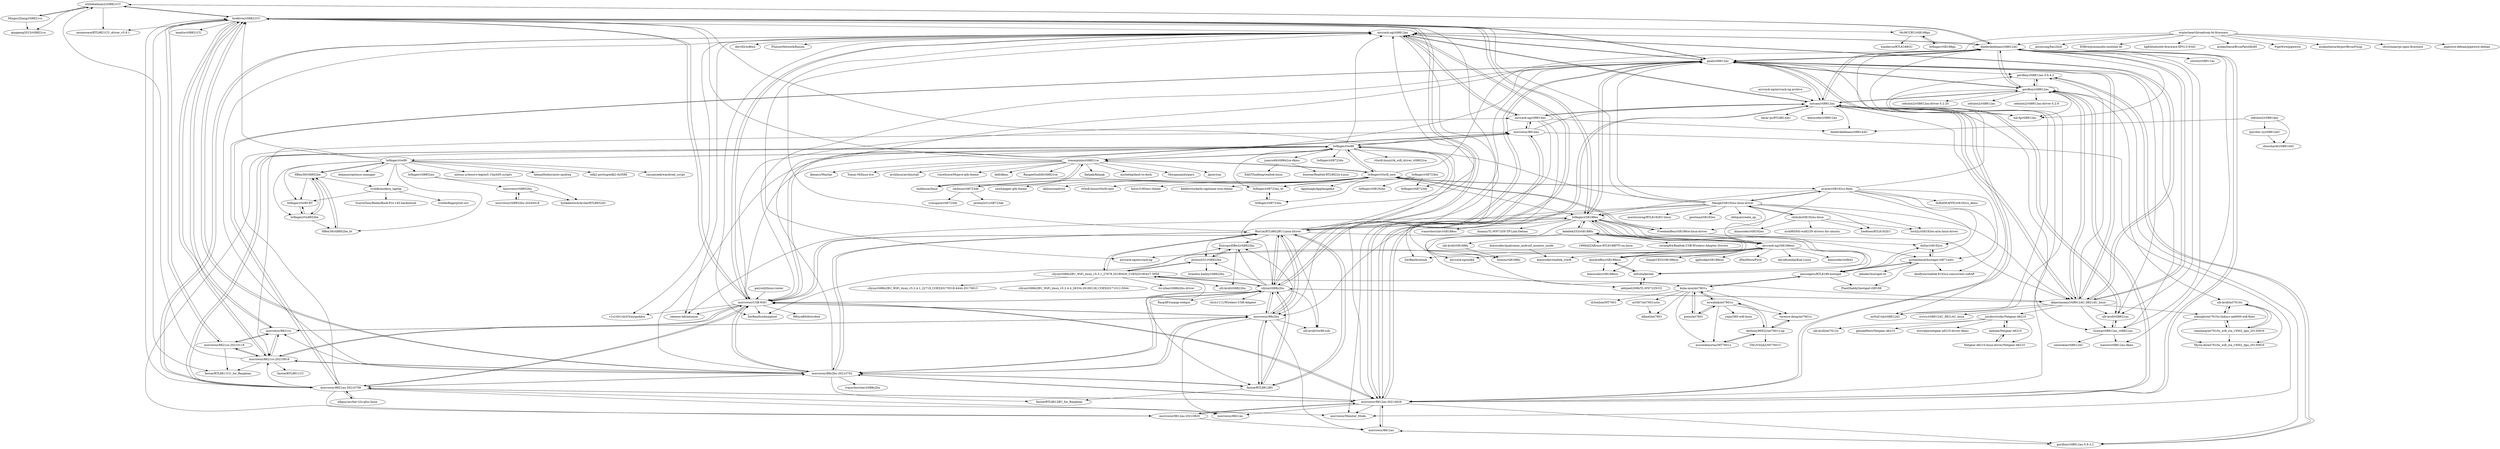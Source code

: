 digraph G {
"whitebatman2/rtl8821CU" -> "MingxuZhang/rtl8821cu"
"whitebatman2/rtl8821CU" -> "brektrou/rtl8821CU"
"whitebatman2/rtl8821CU" -> "axiomware/RTL8821CU_driver_v5.8.1"
"whitebatman2/rtl8821CU" -> "qinggeng2015/rtl8821cu"
"whitebatman2/rtl8821CU" -> "diederikdehaas/rtl8812AU"
"endlessm/linux" -> "tomaspinho/rtl8821ce"
"aircrack-ng/rtl8812au" -> "gnab/rtl8812au"
"aircrack-ng/rtl8812au" -> "aircrack-ng/rtl8814au"
"aircrack-ng/rtl8812au" -> "astsam/rtl8812au"
"aircrack-ng/rtl8812au" -> "morrownr/8821au-20210708"
"aircrack-ng/rtl8812au" -> "abperiasamy/rtl8812AU_8821AU_linux"
"aircrack-ng/rtl8812au" -> "aircrack-ng/aircrack-ng" ["e"=1]
"aircrack-ng/rtl8812au" -> "ZerBea/hcxtools" ["e"=1]
"aircrack-ng/rtl8812au" -> "v1s1t0r1sh3r3/airgeddon" ["e"=1]
"aircrack-ng/rtl8812au" -> "morrownr/8812au-20210629"
"aircrack-ng/rtl8812au" -> "morrownr/USB-WiFi"
"aircrack-ng/rtl8812au" -> "diederikdehaas/rtl8812AU"
"aircrack-ng/rtl8812au" -> "seemoo-lab/nexmon" ["e"=1]
"aircrack-ng/rtl8812au" -> "ZerBea/hcxdumptool" ["e"=1]
"aircrack-ng/rtl8812au" -> "derv82/wifite2" ["e"=1]
"aircrack-ng/rtl8812au" -> "FluxionNetwork/fluxion" ["e"=1]
"kelebek333/rtl8188fu" -> "1999AZZAR/use-RTL8188FTV-on-linux"
"kelebek333/rtl8188fu" -> "ulli-kroll/rtl8188fu"
"kelebek333/rtl8188fu" -> "corneal64/Realtek-USB-Wireless-Adapter-Drivers"
"kelebek333/rtl8188fu" -> "lwfinger/rtl8188eu"
"kelebek333/rtl8188fu" -> "aircrack-ng/rtl8188eus"
"kelebek333/rtl8188fu" -> "lutmm/rtl8188fu"
"aircrack-ng/rtl8188eus" -> "lwfinger/rtl8188eu"
"aircrack-ng/rtl8188eus" -> "quickreflex/rtl8188eus"
"aircrack-ng/rtl8188eus" -> "SimplyCEO/rtl8188eus"
"aircrack-ng/rtl8188eus" -> "kimocoder/rtl8188eus"
"aircrack-ng/rtl8188eus" -> "gglluukk/rtl8188eus"
"aircrack-ng/rtl8188eus" -> "aircrack-ng/mdk4" ["e"=1]
"aircrack-ng/rtl8188eus" -> "mfruba/kernel"
"aircrack-ng/rtl8188eus" -> "ZerBea/hcxdumptool" ["e"=1]
"aircrack-ng/rtl8188eus" -> "ZerBea/hcxtools" ["e"=1]
"aircrack-ng/rtl8188eus" -> "JPaulMora/Pyrit" ["e"=1]
"aircrack-ng/rtl8188eus" -> "davidbombal/Kali-Linux" ["e"=1]
"aircrack-ng/rtl8188eus" -> "kimocoder/realtek_rtwifi"
"aircrack-ng/rtl8188eus" -> "kimocoder/wifite2" ["e"=1]
"aircrack-ng/rtl8188eus" -> "aircrack-ng/aircrack-ng" ["e"=1]
"aircrack-ng/rtl8188eus" -> "kelebek333/rtl8188fu"
"tomaspinho/rtl8821ce" -> "endlessm/linux"
"tomaspinho/rtl8821ce" -> "lwfinger/rtw88"
"tomaspinho/rtl8821ce" -> "lwfinger/rtlwifi_new"
"tomaspinho/rtl8821ce" -> "dell/dkms" ["e"=1]
"tomaspinho/rtl8821ce" -> "RangeeGmbH/rtl8821ce"
"tomaspinho/rtl8821ce" -> "flatpak/flatpak" ["e"=1]
"tomaspinho/rtl8821ce" -> "micheleg/dash-to-dock" ["e"=1]
"tomaspinho/rtl8821ce" -> "Morganamilo/paru" ["e"=1]
"tomaspinho/rtl8821ce" -> "Jguer/yay" ["e"=1]
"tomaspinho/rtl8821ce" -> "Alexays/Waybar" ["e"=1]
"tomaspinho/rtl8821ce" -> "gnab/rtl8812au"
"tomaspinho/rtl8821ce" -> "Tomas-M/linux-live" ["e"=1]
"tomaspinho/rtl8821ce" -> "archlinux/archinstall" ["e"=1]
"tomaspinho/rtl8821ce" -> "vinceliuice/Mojave-gtk-theme" ["e"=1]
"tomaspinho/rtl8821ce" -> "brektrou/rtl8821CU"
"brektrou/rtl8821CU" -> "morrownr/8821cu-20210916"
"brektrou/rtl8821CU" -> "whitebatman2/rtl8821CU"
"brektrou/rtl8821CU" -> "morrownr/8821cu"
"brektrou/rtl8821CU" -> "morrownr/8821cu-20210118"
"brektrou/rtl8821CU" -> "cilynx/rtl88x2bu"
"brektrou/rtl8821CU" -> "axiomware/RTL8821CU_driver_v5.8.1"
"brektrou/rtl8821CU" -> "morrownr/USB-WiFi"
"brektrou/rtl8821CU" -> "gnab/rtl8812au"
"brektrou/rtl8821CU" -> "McMCCRU/rtl8188gu"
"brektrou/rtl8821CU" -> "fastoe/RTL8811CU_for_Raspbian"
"brektrou/rtl8821CU" -> "morrownr/88x2bu-20210702"
"brektrou/rtl8821CU" -> "morrownr/88x2bu"
"brektrou/rtl8821CU" -> "maxhw/rtl8821CU"
"brektrou/rtl8821CU" -> "aircrack-ng/rtl8812au"
"brektrou/rtl8821CU" -> "lwfinger/rtl8188eu"
"gnab/rtl8812au" -> "abperiasamy/rtl8812AU_8821AU_linux"
"gnab/rtl8812au" -> "diederikdehaas/rtl8812AU"
"gnab/rtl8812au" -> "gordboy/rtl8812au"
"gnab/rtl8812au" -> "aircrack-ng/rtl8812au"
"gnab/rtl8812au" -> "astsam/rtl8812au"
"gnab/rtl8812au" -> "morrownr/8812au-20210629"
"gnab/rtl8812au" -> "Grawp/rtl8812au_rtl8821au"
"gnab/rtl8812au" -> "ulli-kroll/rtl8821au"
"gnab/rtl8812au" -> "brektrou/rtl8821CU"
"gnab/rtl8812au" -> "gordboy/rtl8812au-5.6.4.2"
"gnab/rtl8812au" -> "morrownr/8821au-20210708"
"gnab/rtl8812au" -> "lwfinger/rtl8188eu"
"gnab/rtl8812au" -> "mk-fg/rtl8812au"
"gnab/rtl8812au" -> "morrownr/USB-WiFi"
"gnab/rtl8812au" -> "cilynx/rtl88x2bu"
"RinCat/RTL88x2BU-Linux-Driver" -> "cilynx/rtl88x2bu"
"RinCat/RTL88x2BU-Linux-Driver" -> "morrownr/88x2bu-20210702"
"RinCat/RTL88x2BU-Linux-Driver" -> "morrownr/88x2bu"
"RinCat/RTL88x2BU-Linux-Driver" -> "fastoe/RTL8812BU"
"RinCat/RTL88x2BU-Linux-Driver" -> "cilynx/rtl88x2BU_WiFi_linux_v5.3.1_27678.20180430_COEX20180427-5959"
"RinCat/RTL88x2BU-Linux-Driver" -> "jeremyb31/rtl8822bu"
"RinCat/RTL88x2BU-Linux-Driver" -> "EntropicEffect/rtl8822bu"
"RinCat/RTL88x2BU-Linux-Driver" -> "morrownr/USB-WiFi"
"RinCat/RTL88x2BU-Linux-Driver" -> "ulli-kroll/rtw88-usb"
"RinCat/RTL88x2BU-Linux-Driver" -> "gnab/rtl8812au"
"RinCat/RTL88x2BU-Linux-Driver" -> "aircrack-ng/rtl8812au"
"RinCat/RTL88x2BU-Linux-Driver" -> "lwfinger/rtl8188eu"
"RinCat/RTL88x2BU-Linux-Driver" -> "abperiasamy/rtl8812AU_8821AU_linux"
"RinCat/RTL88x2BU-Linux-Driver" -> "brektrou/rtl8821CU"
"RinCat/RTL88x2BU-Linux-Driver" -> "lwfinger/rtw88"
"garywill/linux-router" -> "morrownr/USB-WiFi" ["e"=1]
"gordboy/rtl8812au" -> "diederikdehaas/rtl8812AU"
"gordboy/rtl8812au" -> "gordboy/rtl8812au-5.6.4.2"
"gordboy/rtl8812au" -> "mk-fg/rtl8812au"
"gordboy/rtl8812au" -> "gordboy/rtl8812au-5.9.3.2"
"gordboy/rtl8812au" -> "astsam/rtl8812au"
"gordboy/rtl8812au" -> "zebulon2/rtl8812au-driver-5.2.20"
"gordboy/rtl8812au" -> "abperiasamy/rtl8812AU_8821AU_linux"
"gordboy/rtl8812au" -> "gnab/rtl8812au"
"gordboy/rtl8812au" -> "xxNull-lsk/rtl8812AU"
"gordboy/rtl8812au" -> "gordboy/rtl8812au"
"gordboy/rtl8812au" -> "morrownr/8812au-20210629"
"gordboy/rtl8812au" -> "zebulon2/rtl8812au"
"gordboy/rtl8812au" -> "zebulon2/rtl8812au-driver-5.2.9"
"gordboy/rtl8812au" -> "ulli-kroll/mt7610u"
"FreedomBen/rtl8188ce-linux-driver" -> "dz0ny/rt8192cu"
"FreedomBen/rtl8188ce-linux-driver" -> "lwfinger/rtlwifi_new"
"clnhub/rtl8192eu-linux" -> "Mange/rtl8192eu-linux-driver"
"clnhub/rtl8192eu-linux" -> "ZeeRooo/RTL8192EU"
"clnhub/rtl8192eu-linux" -> "nick9859/tl-wn823N-drivers-for-ubuntu"
"clnhub/rtl8192eu-linux" -> "kimocoder/rtl8192eu"
"clnhub/rtl8192eu-linux" -> "lord2y/rtl8192eu-arm-linux-driver"
"abperiasamy/rtl8812AU_8821AU_linux" -> "gnab/rtl8812au"
"abperiasamy/rtl8812AU_8821AU_linux" -> "diederikdehaas/rtl8812AU"
"abperiasamy/rtl8812AU_8821AU_linux" -> "gordboy/rtl8812au"
"abperiasamy/rtl8812AU_8821AU_linux" -> "astsam/rtl8812au"
"abperiasamy/rtl8812AU_8821AU_linux" -> "Grawp/rtl8812au_rtl8821au"
"abperiasamy/rtl8812AU_8821AU_linux" -> "ulli-kroll/rtl8821au"
"abperiasamy/rtl8812AU_8821AU_linux" -> "aircrack-ng/rtl8812au"
"abperiasamy/rtl8812AU_8821AU_linux" -> "jurobystricky/Netgear-A6210"
"abperiasamy/rtl8812AU_8821AU_linux" -> "scrivy/rtl8812AU_8821AU_linux"
"abperiasamy/rtl8812AU_8821AU_linux" -> "cilynx/rtl88x2BU_WiFi_linux_v5.3.1_27678.20180430_COEX20180427-5959"
"abperiasamy/rtl8812AU_8821AU_linux" -> "cilynx/rtl88x2bu"
"abperiasamy/rtl8812AU_8821AU_linux" -> "xxNull-lsk/rtl8812AU"
"abperiasamy/rtl8812AU_8821AU_linux" -> "xtknight/mt7610u-linksys-ae6000-wifi-fixes"
"abperiasamy/rtl8812AU_8821AU_linux" -> "gordboy/rtl8812au-5.6.4.2"
"pvaret/rtl8192cu-fixes" -> "dz0ny/rt8192cu"
"pvaret/rtl8192cu-fixes" -> "pritambaral/hostapd-rtl871xdrv"
"pvaret/rtl8192cu-fixes" -> "jenssegers/RTL8188-hostapd"
"pvaret/rtl8192cu-fixes" -> "Mange/rtl8192eu-linux-driver"
"pvaret/rtl8192cu-fixes" -> "desflynn/realtek-8192cu-concurrent-softAP"
"pvaret/rtl8192cu-fixes" -> "0xBADEAFFE/rt8192cu_dkms"
"pvaret/rtl8192cu-fixes" -> "lwfinger/rtlwifi_new"
"pvaret/rtl8192cu-fixes" -> "FreedomBen/rtl8188ce-linux-driver"
"pvaret/rtl8192cu-fixes" -> "lwfinger/rtl8188eu"
"pvaret/rtl8192cu-fixes" -> "diederikdehaas/rtl8812AU"
"quickreflex/rtl8188eus" -> "aircrack-ng/rtl8188eus"
"quickreflex/rtl8188eus" -> "mfruba/kernel"
"quickreflex/rtl8188eus" -> "lwfinger/rtl8188eu"
"quickreflex/rtl8188eus" -> "kimocoder/rtl8188eus"
"kaduke/Netgear-A6210" -> "Netgear-A6210-linux-driver/Netgear-A6210"
"kaduke/Netgear-A6210" -> "jurobystricky/Netgear-A6210"
"abhijeet2096/TL-WN722N-V2" -> "mfruba/kernel"
"cilynx/rtl88x2BU_WiFi_linux_v5.3.1_27678.20180430_COEX20180427-5959" -> "cilynx/rtl88x2bu"
"cilynx/rtl88x2BU_WiFi_linux_v5.3.1_27678.20180430_COEX20180427-5959" -> "cilynx/rtl88x2BU_WiFi_linux_v5.2.4.4_26334.20180126_COEX20171012-5044"
"cilynx/rtl88x2BU_WiFi_linux_v5.3.1_27678.20180430_COEX20180427-5959" -> "jeremyb31/rtl8822bu"
"cilynx/rtl88x2BU_WiFi_linux_v5.3.1_27678.20180430_COEX20180427-5959" -> "ulli-kroll/rtl8822bu"
"cilynx/rtl88x2BU_WiFi_linux_v5.3.1_27678.20180430_COEX20180427-5959" -> "its-izhar/rtl88x2bu-driver"
"cilynx/rtl88x2BU_WiFi_linux_v5.3.1_27678.20180430_COEX20180427-5959" -> "RinCat/RTL88x2BU-Linux-Driver"
"cilynx/rtl88x2BU_WiFi_linux_v5.3.1_27678.20180430_COEX20180427-5959" -> "EntropicEffect/rtl8822bu"
"cilynx/rtl88x2BU_WiFi_linux_v5.3.1_27678.20180430_COEX20180427-5959" -> "cilynx/rtl88x2BU_WiFi_linux_v5.2.4.1_22719_COEX20170518-4444.20170613"
"cilynx/rtl88x2BU_WiFi_linux_v5.3.1_27678.20180430_COEX20180427-5959" -> "fastoe/RTL8812BU"
"smlinux/rtl8723de" -> "lwfinger/rtlwifi_new"
"smlinux/rtl8723de" -> "vvmspace/rtl8723de"
"smlinux/rtl8723de" -> "jeremyb31/rtl8723de"
"ulli-kroll/rtl8188fu" -> "lutmm/rtl8188fu"
"MingxuZhang/rtl8821cu" -> "qinggeng2015/rtl8821cu"
"MingxuZhang/rtl8821cu" -> "whitebatman2/rtl8821CU"
"EntropicEffect/rtl8822bu" -> "jeremyb31/rtl8822bu"
"EntropicEffect/rtl8822bu" -> "ulli-kroll/rtl8822bu"
"zebulon2/rtl8814au" -> "tpircher-zz/rtl8814AU"
"zebulon2/rtl8814au" -> "diederikdehaas/rtl8814AU"
"zebulon2/rtl8814au" -> "sbosshardt/rtl8814AU"
"lwfinger/rtlwifi_new" -> "smlinux/rtl8723de"
"lwfinger/rtlwifi_new" -> "FreedomBen/rtl8188ce-linux-driver"
"lwfinger/rtlwifi_new" -> "lwfinger/rtl8723au_bt"
"lwfinger/rtlwifi_new" -> "pvaret/rtl8192cu-fixes"
"lwfinger/rtlwifi_new" -> "lwfinger/rtw88"
"lwfinger/rtlwifi_new" -> "rtlwifi-linux/rtlwifi-next"
"lwfinger/rtlwifi_new" -> "lwfinger/rtl8188eu"
"lwfinger/rtlwifi_new" -> "tomaspinho/rtl8821ce"
"lwfinger/rtlwifi_new" -> "endlessm/linux"
"lwfinger/rtlwifi_new" -> "horst3180/arc-theme" ["e"=1]
"lwfinger/rtlwifi_new" -> "keeferrourke/la-capitaine-icon-theme" ["e"=1]
"lwfinger/rtlwifi_new" -> "diederikdehaas/rtl8812AU"
"lwfinger/rtlwifi_new" -> "AppImage/AppImageKit" ["e"=1]
"lwfinger/rtlwifi_new" -> "snwh/paper-gtk-theme" ["e"=1]
"lwfinger/rtlwifi_new" -> "skilion/onedrive" ["e"=1]
"lwfinger/rtw88" -> "tomaspinho/rtl8821ce"
"lwfinger/rtw88" -> "morrownr/8812au-20210820"
"lwfinger/rtw88" -> "morrownr/8821au-20210708"
"lwfinger/rtw88" -> "morrownr/8814au"
"lwfinger/rtw88" -> "lwfinger/rtl8723du"
"lwfinger/rtw88" -> "lwfinger/rtw89"
"lwfinger/rtw88" -> "morrownr/USB-WiFi"
"lwfinger/rtw88" -> "juanro49/rtl88x2ce-dkms"
"lwfinger/rtw88" -> "morrownr/8812au-20210629"
"lwfinger/rtw88" -> "aircrack-ng/rtl8812au"
"lwfinger/rtw88" -> "lwfinger/rtl8723ds"
"lwfinger/rtw88" -> "lwfinger/rtlwifi_new"
"lwfinger/rtw88" -> "lwfinger/rtl8723au_bt"
"lwfinger/rtw88" -> "rtlwifi-linux/rtk_wifi_driver_rtl8822ce"
"lwfinger/rtw88" -> "morrownr/8821cu-20210916"
"diederikdehaas/rtl8812AU" -> "gordboy/rtl8812au"
"diederikdehaas/rtl8812AU" -> "abperiasamy/rtl8812AU_8821AU_linux"
"diederikdehaas/rtl8812AU" -> "gnab/rtl8812au"
"diederikdehaas/rtl8812AU" -> "astsam/rtl8812au"
"diederikdehaas/rtl8812AU" -> "ulli-kroll/rtl8821au"
"diederikdehaas/rtl8812AU" -> "mk-fg/rtl8812au"
"diederikdehaas/rtl8812AU" -> "Grawp/rtl8812au_rtl8821au"
"diederikdehaas/rtl8812AU" -> "sloretz/rtl8811au"
"diederikdehaas/rtl8812AU" -> "whitebatman2/rtl8821CU"
"diederikdehaas/rtl8812AU" -> "xxNull-lsk/rtl8812AU"
"diederikdehaas/rtl8812AU" -> "meoow/rtl8812au-dkms"
"diederikdehaas/rtl8812AU" -> "aircrack-ng/rtl8812au"
"diederikdehaas/rtl8812AU" -> "morrownr/8812au-20210629"
"fastoe/RTL8812BU" -> "morrownr/88x2bu-20210702"
"fastoe/RTL8812BU" -> "fastoe/RTL8812BU_for_Raspbian"
"fastoe/RTL8812BU" -> "morrownr/88x2bu"
"fastoe/RTL8812BU" -> "cilynx/rtl88x2bu"
"fastoe/RTL8812BU" -> "RinCat/RTL88x2BU-Linux-Driver"
"cilynx/rtl88x2bu" -> "RinCat/RTL88x2BU-Linux-Driver"
"cilynx/rtl88x2bu" -> "cilynx/rtl88x2BU_WiFi_linux_v5.3.1_27678.20180430_COEX20180427-5959"
"cilynx/rtl88x2bu" -> "morrownr/88x2bu-20210702"
"cilynx/rtl88x2bu" -> "morrownr/88x2bu"
"cilynx/rtl88x2bu" -> "fastoe/RTL8812BU"
"cilynx/rtl88x2bu" -> "jeremyb31/rtl8822bu"
"cilynx/rtl88x2bu" -> "brektrou/rtl8821CU"
"cilynx/rtl88x2bu" -> "EntropicEffect/rtl8822bu"
"cilynx/rtl88x2bu" -> "morrownr/USB-WiFi"
"cilynx/rtl88x2bu" -> "aircrack-ng/rtl8812au"
"cilynx/rtl88x2bu" -> "abperiasamy/rtl8812AU_8821AU_linux"
"cilynx/rtl88x2bu" -> "gnab/rtl8812au"
"cilynx/rtl88x2bu" -> "chris1111/Wireless-USB-Adapter" ["e"=1]
"cilynx/rtl88x2bu" -> "ulli-kroll/rtw88-usb"
"cilynx/rtl88x2bu" -> "RaspAP/raspap-webgui" ["e"=1]
"ulli-kroll/rtl8821au" -> "astsam/rtl8812au"
"ulli-kroll/rtl8821au" -> "Grawp/rtl8812au_rtl8821au"
"lwfinger/rtl8723bu" -> "lwfinger/rtl8723au_bt"
"lwfinger/rtl8723bu" -> "lwfinger/rtl8723ds"
"lwfinger/rtl8723bu" -> "lwfinger/rtl8723au"
"lwfinger/rtl8723bu" -> "lwfinger/rtl8192du"
"Netgear-A6210-linux-driver/Netgear-A6210" -> "kaduke/Netgear-A6210"
"morrownr/88x2bu" -> "morrownr/88x2bu-20210702"
"morrownr/88x2bu" -> "RinCat/RTL88x2BU-Linux-Driver"
"morrownr/88x2bu" -> "cilynx/rtl88x2bu"
"morrownr/88x2bu" -> "fastoe/RTL8812BU"
"morrownr/88x2bu" -> "morrownr/8821cu"
"morrownr/88x2bu" -> "morrownr/8812au"
"morrownr/88x2bu" -> "ulli-kroll/rtw88-usb"
"morrownr/88x2bu" -> "morrownr/8821au"
"morrownr/88x2bu" -> "morrownr/USB-WiFi"
"morrownr/88x2bu" -> "EntropicEffect/rtl8822bu"
"eywalink/mt7601u" -> "terence-deng/mt7601u"
"eywalink/mt7601u" -> "porjo/mt7601"
"eywalink/mt7601u" -> "kuba-moo/mt7601u"
"eywalink/mt7601u" -> "Anthony96922/mt7601u-ap"
"eywalink/mt7601u" -> "muratdemirtas/MT7601u"
"eywalink/mt7601u" -> "yajin/360-wifi-linux"
"porjo/mt7601" -> "kuba-moo/mt7601u"
"porjo/mt7601" -> "eywalink/mt7601u"
"terence-deng/mt7601u" -> "Anthony96922/mt7601u-ap"
"lwfinger/rtl8188gu" -> "McMCCRU/rtl8188gu"
"morrownr/8821cu" -> "morrownr/8821cu-20210118"
"morrownr/8821cu" -> "morrownr/8821cu-20210916"
"morrownr/8821cu" -> "brektrou/rtl8821CU"
"morrownr/8821cu" -> "morrownr/88x2bu"
"kimocoder/qualcomm_android_monitor_mode" -> "kimocoder/realtek_rtwifi" ["e"=1]
"juanro49/rtl88x2ce-dkms" -> "XAIOThaifeng/realtek-linux"
"juanro49/rtl88x2ce-dkms" -> "bserem/Realtek-RTL8822x-Linux"
"pritambaral/hostapd-rtl871xdrv" -> "jenssegers/RTL8188-hostapd"
"pritambaral/hostapd-rtl871xdrv" -> "dz0ny/rt8192cu"
"pritambaral/hostapd-rtl871xdrv" -> "desflynn/realtek-8192cu-concurrent-softAP"
"pritambaral/hostapd-rtl871xdrv" -> "jekader/hostapd-rtl"
"pritambaral/hostapd-rtl871xdrv" -> "PlantDaddy/hostapd-rtl8188"
"gordboy/rtl8812au-5.6.4.2" -> "gordboy/rtl8812au-5.9.3.2"
"gordboy/rtl8812au-5.6.4.2" -> "gordboy/rtl8812au"
"morrownr/USB-WiFi" -> "morrownr/88x2bu-20210702"
"morrownr/USB-WiFi" -> "morrownr/8814au"
"morrownr/USB-WiFi" -> "morrownr/8821cu-20210916"
"morrownr/USB-WiFi" -> "morrownr/8821au-20210708"
"morrownr/USB-WiFi" -> "morrownr/8812au-20210629"
"morrownr/USB-WiFi" -> "aircrack-ng/rtl8812au"
"morrownr/USB-WiFi" -> "brektrou/rtl8821CU"
"morrownr/USB-WiFi" -> "morrownr/88x2bu"
"morrownr/USB-WiFi" -> "cilynx/rtl88x2bu"
"morrownr/USB-WiFi" -> "v1s1t0r1sh3r3/airgeddon" ["e"=1]
"morrownr/USB-WiFi" -> "RinCat/RTL88x2BU-Linux-Driver"
"morrownr/USB-WiFi" -> "ZerBea/hcxdumptool" ["e"=1]
"morrownr/USB-WiFi" -> "aircrack-ng/rtl8814au"
"morrownr/USB-WiFi" -> "seemoo-lab/nexmon" ["e"=1]
"morrownr/USB-WiFi" -> "89luca89/distrobox" ["e"=1]
"aircrack-ng/rtl8814au" -> "morrownr/8814au"
"aircrack-ng/rtl8814au" -> "astsam/rtl8812au"
"aircrack-ng/rtl8814au" -> "aircrack-ng/rtl8812au"
"aircrack-ng/rtl8814au" -> "diederikdehaas/rtl8814AU"
"aircrack-ng/rtl8814au" -> "morrownr/Monitor_Mode"
"aircrack-ng/rtl8814au" -> "aircrack-ng/mdk4" ["e"=1]
"McMCCRU/rtl8188gu" -> "lwfinger/rtl8188gu"
"McMCCRU/rtl8188gu" -> "wandercn/RTL8188GU"
"kuba-moo/mt7601u" -> "porjo/mt7601"
"kuba-moo/mt7601u" -> "eywalink/mt7601u"
"kuba-moo/mt7601u" -> "art567/mt7601usta"
"kuba-moo/mt7601u" -> "terence-deng/mt7601u"
"kuba-moo/mt7601u" -> "alfmel/mt7601"
"kuba-moo/mt7601u" -> "jenssegers/RTL8188-hostapd"
"kuba-moo/mt7601u" -> "muratdemirtas/MT7601u"
"kuba-moo/mt7601u" -> "di3online/MT7601"
"lwfinger/rtw89" -> "HRex39/rtl8852be"
"lwfinger/rtw89" -> "lwfinger/rtw89-BT"
"lwfinger/rtw89" -> "lwfinger/rtw8852be"
"lwfinger/rtw89" -> "lwfinger/rtw88"
"lwfinger/rtw89" -> "vrolife/modern_laptop"
"lwfinger/rtw89" -> "HRex39/rtl8852be_bt"
"lwfinger/rtw89" -> "antony-jr/lenovo-legion5-15arh05-scripts" ["e"=1]
"lwfinger/rtw89" -> "lwfinger/rtl8852au"
"lwfinger/rtw89" -> "AdnanHodzic/auto-cpufreq" ["e"=1]
"lwfinger/rtw89" -> "edk2-porting/edk2-rk3588" ["e"=1]
"lwfinger/rtw89" -> "casualsnek/waydroid_script" ["e"=1]
"lwfinger/rtw89" -> "Askannz/optimus-manager" ["e"=1]
"lwfinger/rtw89" -> "brektrou/rtl8821CU"
"nlkguy/archer-t2u-plus-linux" -> "morrownr/8821au-20210708" ["e"=1]
"Anthony96922/mt7601u-ap" -> "terence-deng/mt7601u"
"Anthony96922/mt7601u-ap" -> "muratdemirtas/MT7601u"
"Anthony96922/mt7601u-ap" -> "eywalink/mt7601u"
"Anthony96922/mt7601u-ap" -> "THLIVSQAZ/MT7601U"
"morrownr/8814au" -> "aircrack-ng/rtl8814au"
"morrownr/8814au" -> "morrownr/USB-WiFi"
"morrownr/8814au" -> "astsam/rtl8812au"
"morrownr/8814au" -> "morrownr/8812au-20210629"
"morrownr/8814au" -> "lwfinger/rtw88"
"morrownr/8814au" -> "morrownr/Monitor_Mode"
"Grawp/rtl8812au_rtl8821au" -> "ulli-kroll/rtl8821au"
"Grawp/rtl8812au_rtl8821au" -> "uminokoe/rtl8812AU"
"Grawp/rtl8812au_rtl8821au" -> "meoow/rtl8812au-dkms"
"morrownr/8812au" -> "gordboy/rtl8812au-5.9.3.2"
"morrownr/8812au" -> "morrownr/8812au-20210629"
"chenhaiq/mt7610u_wifi_sta_v3002_dpo_20130916" -> "Myria-de/mt7610u_wifi_sta_v3002_dpo_20130916"
"chenhaiq/mt7610u_wifi_sta_v3002_dpo_20130916" -> "ulli-kroll/mt7610u"
"chenhaiq/mt7610u_wifi_sta_v3002_dpo_20130916" -> "xtknight/mt7610u-linksys-ae6000-wifi-fixes"
"gordboy/rtl8812au-5.9.3.2" -> "morrownr/8812au"
"gordboy/rtl8812au-5.9.3.2" -> "gordboy/rtl8812au-5.6.4.2"
"morrownr/88x2bu-20210702" -> "morrownr/88x2bu"
"morrownr/88x2bu-20210702" -> "fastoe/RTL8812BU"
"morrownr/88x2bu-20210702" -> "RinCat/RTL88x2BU-Linux-Driver"
"morrownr/88x2bu-20210702" -> "cilynx/rtl88x2bu"
"morrownr/88x2bu-20210702" -> "morrownr/8812au-20210629"
"morrownr/88x2bu-20210702" -> "morrownr/USB-WiFi"
"morrownr/88x2bu-20210702" -> "fastoe/RTL8812BU_for_Raspbian"
"morrownr/88x2bu-20210702" -> "morrownr/8821au-20210708"
"morrownr/88x2bu-20210702" -> "ivanovborislav/rtl88x2bu"
"morrownr/88x2bu-20210702" -> "morrownr/8821cu-20210916"
"morrownr/88x2bu-20210702" -> "brektrou/rtl8821CU"
"morrownr/88x2bu-20210702" -> "morrownr/8821cu"
"morrownr/88x2bu-20210702" -> "lwfinger/rtw88"
"morrownr/88x2bu-20210702" -> "aircrack-ng/rtl8812au"
"morrownr/88x2bu-20210702" -> "gnab/rtl8812au"
"morrownr/8821au-20210708" -> "nlkguy/archer-t2u-plus-linux" ["e"=1]
"morrownr/8821au-20210708" -> "morrownr/8821au"
"morrownr/8821au-20210708" -> "morrownr/8812au-20210629"
"morrownr/8821au-20210708" -> "aircrack-ng/rtl8812au"
"morrownr/8821au-20210708" -> "lwfinger/rtw88"
"morrownr/8821au-20210708" -> "morrownr/USB-WiFi"
"morrownr/8821au-20210708" -> "morrownr/88x2bu-20210702"
"morrownr/8821au-20210708" -> "morrownr/8812au-20210820"
"morrownr/8821au-20210708" -> "gnab/rtl8812au"
"morrownr/8821au-20210708" -> "morrownr/8814au"
"morrownr/8821au-20210708" -> "morrownr/8821cu-20210916"
"morrownr/8821au-20210708" -> "morrownr/Monitor_Mode"
"morrownr/8821au-20210708" -> "brektrou/rtl8821CU"
"Mange/rtl8192eu-linux-driver" -> "clnhub/rtl8192eu-linux"
"Mange/rtl8192eu-linux-driver" -> "lord2y/rtl8192eu-arm-linux-driver"
"Mange/rtl8192eu-linux-driver" -> "pvaret/rtl8192cu-fixes"
"Mange/rtl8192eu-linux-driver" -> "masterzorag/RTL8192EU-linux"
"Mange/rtl8192eu-linux-driver" -> "ZeeRooo/RTL8192EU"
"Mange/rtl8192eu-linux-driver" -> "jpostma/rtl8192eu"
"Mange/rtl8192eu-linux-driver" -> "lwfinger/rtl8188eu"
"Mange/rtl8192eu-linux-driver" -> "lwfinger/rtw88"
"Mange/rtl8192eu-linux-driver" -> "RinCat/RTL88x2BU-Linux-Driver"
"Mange/rtl8192eu-linux-driver" -> "oblique/create_ap" ["e"=1]
"Mange/rtl8192eu-linux-driver" -> "gnab/rtl8812au"
"Mange/rtl8192eu-linux-driver" -> "brektrou/rtl8821CU"
"Mange/rtl8192eu-linux-driver" -> "abperiasamy/rtl8812AU_8821AU_linux"
"Mange/rtl8192eu-linux-driver" -> "morrownr/88x2bu"
"Mange/rtl8192eu-linux-driver" -> "aircrack-ng/rtl8188eus"
"morrownr/8812au-20210629" -> "morrownr/8812au"
"morrownr/8812au-20210629" -> "morrownr/8812au-20210820"
"morrownr/8812au-20210629" -> "gordboy/rtl8812au-5.9.3.2"
"morrownr/8812au-20210629" -> "morrownr/8821au-20210708"
"morrownr/8812au-20210629" -> "morrownr/88x2bu-20210702"
"morrownr/8812au-20210629" -> "gordboy/rtl8812au-5.6.4.2"
"morrownr/8812au-20210629" -> "gordboy/rtl8812au"
"morrownr/8812au-20210629" -> "astsam/rtl8812au"
"morrownr/8812au-20210629" -> "morrownr/Monitor_Mode"
"morrownr/8812au-20210629" -> "morrownr/8814au"
"morrownr/8812au-20210629" -> "gnab/rtl8812au"
"morrownr/8812au-20210629" -> "aircrack-ng/rtl8812au"
"morrownr/8812au-20210629" -> "morrownr/USB-WiFi"
"morrownr/8812au-20210629" -> "morrownr/8821au"
"morrownr/8812au-20210629" -> "diederikdehaas/rtl8812AU"
"HRex39/rtl8852be" -> "HRex39/rtl8852be_bt"
"HRex39/rtl8852be" -> "lwfinger/rtw8852be"
"HRex39/rtl8852be" -> "lwfinger/rtw89"
"HRex39/rtl8852be" -> "lwfinger/rtw89-BT"
"HRex39/rtl8852be" -> "vrolife/modern_laptop"
"lwfinger/rtw8852be" -> "lwfinger/rtw89-BT"
"lwfinger/rtw8852be" -> "HRex39/rtl8852be"
"lwfinger/rtw8852be" -> "HRex39/rtl8852be_bt"
"art567/mt7601usta" -> "alfmel/mt7601"
"lwfinger/rtl8852au" -> "morrownr/rtl8852bu"
"lwfinger/rtl8852au" -> "hyekalhitech/ArcherRTL8832AU"
"jurobystricky/Netgear-A6210" -> "kaduke/Netgear-A6210"
"jurobystricky/Netgear-A6210" -> "ulli-kroll/mt7612u"
"jurobystricky/Netgear-A6210" -> "genodeftest/Netgear-A6210"
"jurobystricky/Netgear-A6210" -> "Netgear-A6210-linux-driver/Netgear-A6210"
"jurobystricky/Netgear-A6210" -> "worralph/netgear-a6210-driver-dkms"
"morrownr/8821cu-20210118" -> "morrownr/8821cu"
"morrownr/8821cu-20210118" -> "morrownr/8821cu-20210916"
"morrownr/8821cu-20210118" -> "fastoe/RTL8811CU_for_Raspbian"
"morrownr/8821cu-20210118" -> "brektrou/rtl8821CU"
"morrownr/8821cu-20210916" -> "brektrou/rtl8821CU"
"morrownr/8821cu-20210916" -> "morrownr/8821cu"
"morrownr/8821cu-20210916" -> "morrownr/8821cu-20210118"
"morrownr/8821cu-20210916" -> "fastoe/RTL8811CU"
"morrownr/8821cu-20210916" -> "morrownr/USB-WiFi"
"morrownr/8821cu-20210916" -> "fastoe/RTL8811CU_for_Raspbian"
"morrownr/8821cu-20210916" -> "morrownr/88x2bu-20210702"
"morrownr/8821cu-20210916" -> "whitebatman2/rtl8821CU"
"xtknight/mt7610u-linksys-ae6000-wifi-fixes" -> "ulli-kroll/mt7610u"
"xtknight/mt7610u-linksys-ae6000-wifi-fixes" -> "Myria-de/mt7610u_wifi_sta_v3002_dpo_20130916"
"xtknight/mt7610u-linksys-ae6000-wifi-fixes" -> "chenhaiq/mt7610u_wifi_sta_v3002_dpo_20130916"
"HRex39/rtl8852be_bt" -> "HRex39/rtl8852be"
"lwfinger/rtw89-BT" -> "lwfinger/rtw8852be"
"vrolife/modern_laptop" -> "vrolife/fingerprint-ocv"
"vrolife/modern_laptop" -> "lwfinger/rtw89-BT"
"vrolife/modern_laptop" -> "SuaveZhou/RedmiBook-Pro-14S-hackintosh"
"winterheart/broadcom-bt-firmware" -> "jessesung/hex2hcd"
"winterheart/broadcom-bt-firmware" -> "EHfive/pulseaudio-modules-bt" ["e"=1]
"winterheart/broadcom-bt-firmware" -> "hg8/bluetooth-firmware-XPS13-9343"
"winterheart/broadcom-bt-firmware" -> "acidanthera/BrcmPatchRAM" ["e"=1]
"winterheart/broadcom-bt-firmware" -> "PipeWire/pipewire" ["e"=1]
"winterheart/broadcom-bt-firmware" -> "acidanthera/AirportBrcmFixup" ["e"=1]
"winterheart/broadcom-bt-firmware" -> "christinaa/rpi-open-firmware" ["e"=1]
"winterheart/broadcom-bt-firmware" -> "diederikdehaas/rtl8812AU"
"winterheart/broadcom-bt-firmware" -> "pipewire-debian/pipewire-debian"
"winterheart/broadcom-bt-firmware" -> "gnab/rtl8812au"
"morrownr/rtl8852bu" -> "morrownr/rtl8852bu-20240418"
"morrownr/rtl8852bu" -> "hyekalhitech/ArcherRTL8832AU"
"ulli-kroll/mt7610u" -> "xtknight/mt7610u-linksys-ae6000-wifi-fixes"
"ulli-kroll/mt7610u" -> "Myria-de/mt7610u_wifi_sta_v3002_dpo_20130916"
"ulli-kroll/mt7610u" -> "chenhaiq/mt7610u_wifi_sta_v3002_dpo_20130916"
"astsam/rtl8812au" -> "ulli-kroll/rtl8821au"
"astsam/rtl8812au" -> "diederikdehaas/rtl8812AU"
"astsam/rtl8812au" -> "gordboy/rtl8812au"
"astsam/rtl8812au" -> "mk-fg/rtl8812au"
"astsam/rtl8812au" -> "xxNull-lsk/rtl8812AU"
"astsam/rtl8812au" -> "aircrack-ng/rtl8814au"
"astsam/rtl8812au" -> "nazar-pc/RTL8814AU"
"astsam/rtl8812au" -> "gnab/rtl8812au"
"astsam/rtl8812au" -> "abperiasamy/rtl8812AU_8821AU_linux"
"astsam/rtl8812au" -> "aircrack-ng/rtl8812au"
"astsam/rtl8812au" -> "Grawp/rtl8812au_rtl8821au"
"astsam/rtl8812au" -> "kimocoder/rtl8812au"
"astsam/rtl8812au" -> "diederikdehaas/rtl8814AU"
"astsam/rtl8812au" -> "morrownr/8812au-20210629"
"muratdemirtas/MT7601u" -> "Anthony96922/mt7601u-ap"
"morrownr/8812au-20210820" -> "morrownr/8812au-20210629"
"morrownr/8812au-20210820" -> "morrownr/8812au"
"dz0ny/rt8192cu" -> "pritambaral/hostapd-rtl871xdrv"
"morrownr/rtl8852bu-20240418" -> "morrownr/rtl8852bu"
"jenssegers/RTL8188-hostapd" -> "pritambaral/hostapd-rtl871xdrv"
"jenssegers/RTL8188-hostapd" -> "PlantDaddy/hostapd-rtl8188"
"jenssegers/RTL8188-hostapd" -> "dz0ny/rt8192cu"
"jenssegers/RTL8188-hostapd" -> "kuba-moo/mt7601u"
"jeremyb31/rtl8822bu" -> "brandon-bailey/rtl8822bu"
"jeremyb31/rtl8822bu" -> "EntropicEffect/rtl8822bu"
"jeremyb31/rtl8822bu" -> "cilynx/rtl88x2BU_WiFi_linux_v5.3.1_27678.20180430_COEX20180427-5959"
"lwfinger/rtl8188eu" -> "aircrack-ng/rtl8188eus"
"lwfinger/rtl8188eu" -> "quickreflex/rtl8188eus"
"lwfinger/rtl8188eu" -> "jenssegers/RTL8188-hostapd"
"lwfinger/rtl8188eu" -> "ivanovborislav/rtl8188eu"
"lwfinger/rtl8188eu" -> "mfruba/kernel"
"lwfinger/rtl8188eu" -> "abhijeet2096/TL-WN722N-V2"
"lwfinger/rtl8188eu" -> "kelebek333/rtl8188fu"
"lwfinger/rtl8188eu" -> "kuba-moo/mt7601u"
"lwfinger/rtl8188eu" -> "gnab/rtl8812au"
"lwfinger/rtl8188eu" -> "pritambaral/hostapd-rtl871xdrv"
"lwfinger/rtl8188eu" -> "RinCat/RTL88x2BU-Linux-Driver"
"lwfinger/rtl8188eu" -> "seemoo-lab/nexmon" ["e"=1]
"lwfinger/rtl8188eu" -> "ilnanny/TL-WN725N-TP-Link-Debian"
"lwfinger/rtl8188eu" -> "brektrou/rtl8821CU"
"lwfinger/rtl8188eu" -> "FreedomBen/rtl8188ce-linux-driver"
"lwfinger/rtl8723au_bt" -> "lwfinger/rtl8723au"
"aircrack-ng/aircrack-ng-archive" -> "astsam/rtl8812au" ["e"=1]
"mfruba/kernel" -> "abhijeet2096/TL-WN722N-V2"
"mfruba/kernel" -> "quickreflex/rtl8188eus"
"lwfinger/rtl8723au" -> "lwfinger/rtl8723au_bt"
"tpircher-zz/rtl8814AU" -> "sbosshardt/rtl8814AU"
"whitebatman2/rtl8821CU" ["l"="-43.424,-31.069"]
"MingxuZhang/rtl8821cu" ["l"="-43.454,-31.046"]
"brektrou/rtl8821CU" ["l"="-43.357,-31.075"]
"axiomware/RTL8821CU_driver_v5.8.1" ["l"="-43.413,-31.043"]
"qinggeng2015/rtl8821cu" ["l"="-43.452,-31.031"]
"diederikdehaas/rtl8812AU" ["l"="-43.397,-31.166"]
"endlessm/linux" ["l"="-43.241,-31.14"]
"tomaspinho/rtl8821ce" ["l"="-43.284,-31.134"]
"aircrack-ng/rtl8812au" ["l"="-43.414,-31.124"]
"gnab/rtl8812au" ["l"="-43.37,-31.143"]
"aircrack-ng/rtl8814au" ["l"="-43.465,-31.114"]
"astsam/rtl8812au" ["l"="-43.442,-31.148"]
"morrownr/8821au-20210708" ["l"="-43.384,-31.117"]
"abperiasamy/rtl8812AU_8821AU_linux" ["l"="-43.415,-31.156"]
"aircrack-ng/aircrack-ng" ["l"="-44.961,-32.486", "c"=53]
"ZerBea/hcxtools" ["l"="-45.076,-32.504", "c"=53]
"v1s1t0r1sh3r3/airgeddon" ["l"="-45,-32.477", "c"=53]
"morrownr/8812au-20210629" ["l"="-43.396,-31.142"]
"morrownr/USB-WiFi" ["l"="-43.391,-31.09"]
"seemoo-lab/nexmon" ["l"="-44.93,-32.735", "c"=53]
"ZerBea/hcxdumptool" ["l"="-45.048,-32.552", "c"=53]
"derv82/wifite2" ["l"="-45.031,-32.516", "c"=53]
"FluxionNetwork/fluxion" ["l"="-44.987,-32.507", "c"=53]
"kelebek333/rtl8188fu" ["l"="-43.149,-31.06"]
"1999AZZAR/use-RTL8188FTV-on-linux" ["l"="-43.139,-31.021"]
"ulli-kroll/rtl8188fu" ["l"="-43.113,-31.027"]
"corneal64/Realtek-USB-Wireless-Adapter-Drivers" ["l"="-43.106,-31.046"]
"lwfinger/rtl8188eu" ["l"="-43.22,-31.116"]
"aircrack-ng/rtl8188eus" ["l"="-43.153,-31.097"]
"lutmm/rtl8188fu" ["l"="-43.128,-31.039"]
"quickreflex/rtl8188eus" ["l"="-43.176,-31.108"]
"SimplyCEO/rtl8188eus" ["l"="-43.106,-31.102"]
"kimocoder/rtl8188eus" ["l"="-43.133,-31.114"]
"gglluukk/rtl8188eus" ["l"="-43.091,-31.083"]
"aircrack-ng/mdk4" ["l"="-45,-32.596", "c"=53]
"mfruba/kernel" ["l"="-43.181,-31.086"]
"JPaulMora/Pyrit" ["l"="-45.024,-32.575", "c"=53]
"davidbombal/Kali-Linux" ["l"="54.923,3.278", "c"=747]
"kimocoder/realtek_rtwifi" ["l"="-43.115,-31.077"]
"kimocoder/wifite2" ["l"="-45.069,-32.533", "c"=53]
"lwfinger/rtw88" ["l"="-43.34,-31.141"]
"lwfinger/rtlwifi_new" ["l"="-43.252,-31.168"]
"dell/dkms" ["l"="-40.137,-33.941", "c"=360]
"RangeeGmbH/rtl8821ce" ["l"="-43.258,-31.117"]
"flatpak/flatpak" ["l"="-14.204,-0.819", "c"=152]
"micheleg/dash-to-dock" ["l"="-16.553,-1.851", "c"=305]
"Morganamilo/paru" ["l"="-14.502,-3.386", "c"=71]
"Jguer/yay" ["l"="-14.46,-3.388", "c"=71]
"Alexays/Waybar" ["l"="-14.501,-3.43", "c"=71]
"Tomas-M/linux-live" ["l"="-11.603,-2.882", "c"=964]
"archlinux/archinstall" ["l"="-14.551,-3.361", "c"=71]
"vinceliuice/Mojave-gtk-theme" ["l"="-16.198,0.094", "c"=339]
"morrownr/8821cu-20210916" ["l"="-43.387,-31.057"]
"morrownr/8821cu" ["l"="-43.36,-31.049"]
"morrownr/8821cu-20210118" ["l"="-43.373,-31.031"]
"cilynx/rtl88x2bu" ["l"="-43.342,-31.106"]
"McMCCRU/rtl8188gu" ["l"="-43.377,-30.966"]
"fastoe/RTL8811CU_for_Raspbian" ["l"="-43.393,-31.022"]
"morrownr/88x2bu-20210702" ["l"="-43.363,-31.097"]
"morrownr/88x2bu" ["l"="-43.337,-31.086"]
"maxhw/rtl8821CU" ["l"="-43.35,-31.02"]
"gordboy/rtl8812au" ["l"="-43.414,-31.182"]
"Grawp/rtl8812au_rtl8821au" ["l"="-43.43,-31.183"]
"ulli-kroll/rtl8821au" ["l"="-43.439,-31.168"]
"gordboy/rtl8812au-5.6.4.2" ["l"="-43.394,-31.187"]
"mk-fg/rtl8812au" ["l"="-43.421,-31.174"]
"RinCat/RTL88x2BU-Linux-Driver" ["l"="-43.315,-31.1"]
"fastoe/RTL8812BU" ["l"="-43.316,-31.077"]
"cilynx/rtl88x2BU_WiFi_linux_v5.3.1_27678.20180430_COEX20180427-5959" ["l"="-43.316,-31.054"]
"jeremyb31/rtl8822bu" ["l"="-43.291,-31.048"]
"EntropicEffect/rtl8822bu" ["l"="-43.292,-31.066"]
"ulli-kroll/rtw88-usb" ["l"="-43.33,-31.067"]
"garywill/linux-router" ["l"="-14.012,-1.117", "c"=152]
"gordboy/rtl8812au-5.9.3.2" ["l"="-43.374,-31.191"]
"zebulon2/rtl8812au-driver-5.2.20" ["l"="-43.445,-31.22"]
"xxNull-lsk/rtl8812AU" ["l"="-43.447,-31.18"]
"zebulon2/rtl8812au" ["l"="-43.424,-31.236"]
"zebulon2/rtl8812au-driver-5.2.9" ["l"="-43.424,-31.215"]
"ulli-kroll/mt7610u" ["l"="-43.465,-31.254"]
"FreedomBen/rtl8188ce-linux-driver" ["l"="-43.199,-31.162"]
"dz0ny/rt8192cu" ["l"="-43.169,-31.19"]
"clnhub/rtl8192eu-linux" ["l"="-43.268,-31.233"]
"Mange/rtl8192eu-linux-driver" ["l"="-43.289,-31.165"]
"ZeeRooo/RTL8192EU" ["l"="-43.291,-31.217"]
"nick9859/tl-wn823N-drivers-for-ubuntu" ["l"="-43.25,-31.256"]
"kimocoder/rtl8192eu" ["l"="-43.261,-31.267"]
"lord2y/rtl8192eu-arm-linux-driver" ["l"="-43.267,-31.211"]
"jurobystricky/Netgear-A6210" ["l"="-43.57,-31.162"]
"scrivy/rtl8812AU_8821AU_linux" ["l"="-43.476,-31.166"]
"xtknight/mt7610u-linksys-ae6000-wifi-fixes" ["l"="-43.478,-31.239"]
"pvaret/rtl8192cu-fixes" ["l"="-43.221,-31.18"]
"pritambaral/hostapd-rtl871xdrv" ["l"="-43.164,-31.174"]
"jenssegers/RTL8188-hostapd" ["l"="-43.139,-31.165"]
"desflynn/realtek-8192cu-concurrent-softAP" ["l"="-43.189,-31.192"]
"0xBADEAFFE/rt8192cu_dkms" ["l"="-43.187,-31.213"]
"kaduke/Netgear-A6210" ["l"="-43.601,-31.16"]
"Netgear-A6210-linux-driver/Netgear-A6210" ["l"="-43.608,-31.146"]
"abhijeet2096/TL-WN722N-V2" ["l"="-43.19,-31.067"]
"cilynx/rtl88x2BU_WiFi_linux_v5.2.4.4_26334.20180126_COEX20171012-5044" ["l"="-43.298,-31"]
"ulli-kroll/rtl8822bu" ["l"="-43.284,-31.028"]
"its-izhar/rtl88x2bu-driver" ["l"="-43.32,-31.006"]
"cilynx/rtl88x2BU_WiFi_linux_v5.2.4.1_22719_COEX20170518-4444.20170613" ["l"="-43.306,-31.018"]
"smlinux/rtl8723de" ["l"="-43.213,-31.225"]
"vvmspace/rtl8723de" ["l"="-43.186,-31.246"]
"jeremyb31/rtl8723de" ["l"="-43.203,-31.254"]
"zebulon2/rtl8814au" ["l"="-43.58,-31.085"]
"tpircher-zz/rtl8814AU" ["l"="-43.614,-31.067"]
"diederikdehaas/rtl8814AU" ["l"="-43.512,-31.113"]
"sbosshardt/rtl8814AU" ["l"="-43.607,-31.082"]
"lwfinger/rtl8723au_bt" ["l"="-43.255,-31.096"]
"rtlwifi-linux/rtlwifi-next" ["l"="-43.234,-31.21"]
"horst3180/arc-theme" ["l"="-16.389,-0.019", "c"=339]
"keeferrourke/la-capitaine-icon-theme" ["l"="-16.264,-0.011", "c"=339]
"AppImage/AppImageKit" ["l"="-14.204,-0.982", "c"=152]
"snwh/paper-gtk-theme" ["l"="-16.379,-0.085", "c"=339]
"skilion/onedrive" ["l"="-14.345,-1.544", "c"=152]
"morrownr/8812au-20210820" ["l"="-43.37,-31.17"]
"morrownr/8814au" ["l"="-43.431,-31.108"]
"lwfinger/rtl8723du" ["l"="-43.332,-31.197"]
"lwfinger/rtw89" ["l"="-43.353,-31.248"]
"juanro49/rtl88x2ce-dkms" ["l"="-43.465,-31.075"]
"lwfinger/rtl8723ds" ["l"="-43.271,-31.083"]
"rtlwifi-linux/rtk_wifi_driver_rtl8822ce" ["l"="-43.325,-31.176"]
"sloretz/rtl8811au" ["l"="-43.397,-31.215"]
"meoow/rtl8812au-dkms" ["l"="-43.418,-31.2"]
"fastoe/RTL8812BU_for_Raspbian" ["l"="-43.336,-31.041"]
"chris1111/Wireless-USB-Adapter" ["l"="23.38,-22.157", "c"=196]
"RaspAP/raspap-webgui" ["l"="42.641,7.697", "c"=818]
"lwfinger/rtl8723bu" ["l"="-43.231,-31.043"]
"lwfinger/rtl8723au" ["l"="-43.24,-31.068"]
"lwfinger/rtl8192du" ["l"="-43.21,-31.007"]
"morrownr/8812au" ["l"="-43.353,-31.165"]
"morrownr/8821au" ["l"="-43.414,-31.092"]
"eywalink/mt7601u" ["l"="-43.033,-31.177"]
"terence-deng/mt7601u" ["l"="-43.031,-31.196"]
"porjo/mt7601" ["l"="-43.057,-31.185"]
"kuba-moo/mt7601u" ["l"="-43.075,-31.163"]
"Anthony96922/mt7601u-ap" ["l"="-43.007,-31.19"]
"muratdemirtas/MT7601u" ["l"="-43.016,-31.168"]
"yajin/360-wifi-linux" ["l"="-42.994,-31.173"]
"lwfinger/rtl8188gu" ["l"="-43.371,-30.941"]
"kimocoder/qualcomm_android_monitor_mode" ["l"="-47.03,-25.598", "c"=70]
"XAIOThaifeng/realtek-linux" ["l"="-43.491,-31.05"]
"bserem/Realtek-RTL8822x-Linux" ["l"="-43.508,-31.058"]
"jekader/hostapd-rtl" ["l"="-43.136,-31.205"]
"PlantDaddy/hostapd-rtl8188" ["l"="-43.125,-31.185"]
"89luca89/distrobox" ["l"="-14.291,-0.957", "c"=152]
"morrownr/Monitor_Mode" ["l"="-43.445,-31.125"]
"wandercn/RTL8188GU" ["l"="-43.397,-30.932"]
"art567/mt7601usta" ["l"="-43.033,-31.137"]
"alfmel/mt7601" ["l"="-43.045,-31.151"]
"di3online/MT7601" ["l"="-43.062,-31.14"]
"HRex39/rtl8852be" ["l"="-43.359,-31.294"]
"lwfinger/rtw89-BT" ["l"="-43.333,-31.291"]
"lwfinger/rtw8852be" ["l"="-43.347,-31.28"]
"vrolife/modern_laptop" ["l"="-43.335,-31.316"]
"HRex39/rtl8852be_bt" ["l"="-43.374,-31.28"]
"antony-jr/lenovo-legion5-15arh05-scripts" ["l"="-14.092,-0.784", "c"=152]
"lwfinger/rtl8852au" ["l"="-43.388,-31.337"]
"AdnanHodzic/auto-cpufreq" ["l"="-14.282,-1.031", "c"=152]
"edk2-porting/edk2-rk3588" ["l"="54.682,31.915", "c"=780]
"casualsnek/waydroid_script" ["l"="-14.368,-0.994", "c"=152]
"Askannz/optimus-manager" ["l"="-14.243,-0.825", "c"=152]
"nlkguy/archer-t2u-plus-linux" ["l"="-46.435,-26.084", "c"=70]
"THLIVSQAZ/MT7601U" ["l"="-42.982,-31.2"]
"uminokoe/rtl8812AU" ["l"="-43.455,-31.202"]
"chenhaiq/mt7610u_wifi_sta_v3002_dpo_20130916" ["l"="-43.493,-31.262"]
"Myria-de/mt7610u_wifi_sta_v3002_dpo_20130916" ["l"="-43.482,-31.277"]
"ivanovborislav/rtl88x2bu" ["l"="-43.316,-31.125"]
"masterzorag/RTL8192EU-linux" ["l"="-43.298,-31.198"]
"jpostma/rtl8192eu" ["l"="-43.278,-31.197"]
"oblique/create_ap" ["l"="-14.042,-1.161", "c"=152]
"morrownr/rtl8852bu" ["l"="-43.401,-31.38"]
"hyekalhitech/ArcherRTL8832AU" ["l"="-43.398,-31.362"]
"ulli-kroll/mt7612u" ["l"="-43.617,-31.179"]
"genodeftest/Netgear-A6210" ["l"="-43.591,-31.182"]
"worralph/netgear-a6210-driver-dkms" ["l"="-43.585,-31.142"]
"fastoe/RTL8811CU" ["l"="-43.42,-31.01"]
"vrolife/fingerprint-ocv" ["l"="-43.315,-31.339"]
"SuaveZhou/RedmiBook-Pro-14S-hackintosh" ["l"="-43.335,-31.345"]
"winterheart/broadcom-bt-firmware" ["l"="-43.495,-31.2"]
"jessesung/hex2hcd" ["l"="-43.542,-31.206"]
"EHfive/pulseaudio-modules-bt" ["l"="-14.32,-1.021", "c"=152]
"hg8/bluetooth-firmware-XPS13-9343" ["l"="-43.52,-31.217"]
"acidanthera/BrcmPatchRAM" ["l"="23.363,-22.215", "c"=196]
"PipeWire/pipewire" ["l"="-14.341,-0.811", "c"=152]
"acidanthera/AirportBrcmFixup" ["l"="23.383,-22.201", "c"=196]
"christinaa/rpi-open-firmware" ["l"="42.953,7.791", "c"=818]
"pipewire-debian/pipewire-debian" ["l"="-43.547,-31.234"]
"morrownr/rtl8852bu-20240418" ["l"="-43.407,-31.4"]
"nazar-pc/RTL8814AU" ["l"="-43.503,-31.154"]
"kimocoder/rtl8812au" ["l"="-43.491,-31.141"]
"brandon-bailey/rtl8822bu" ["l"="-43.262,-31.004"]
"ivanovborislav/rtl8188eu" ["l"="-43.163,-31.134"]
"ilnanny/TL-WN725N-TP-Link-Debian" ["l"="-43.21,-31.083"]
"aircrack-ng/aircrack-ng-archive" ["l"="-44.958,-32.599", "c"=53]
}
